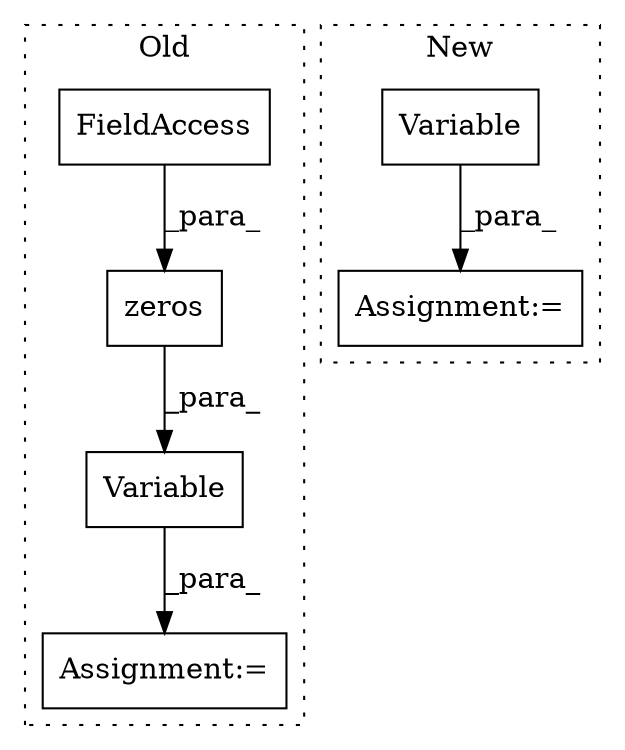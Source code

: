 digraph G {
subgraph cluster0 {
1 [label="zeros" a="32" s="2953,3026" l="11,1" shape="box"];
4 [label="Assignment:=" a="7" s="2937" l="1" shape="box"];
5 [label="Variable" a="32" s="2938,3038" l="9,1" shape="box"];
6 [label="FieldAccess" a="22" s="3013" l="13" shape="box"];
label = "Old";
style="dotted";
}
subgraph cluster1 {
2 [label="Variable" a="32" s="2913,3002" l="9,1" shape="box"];
3 [label="Assignment:=" a="7" s="2912" l="1" shape="box"];
label = "New";
style="dotted";
}
1 -> 5 [label="_para_"];
2 -> 3 [label="_para_"];
5 -> 4 [label="_para_"];
6 -> 1 [label="_para_"];
}